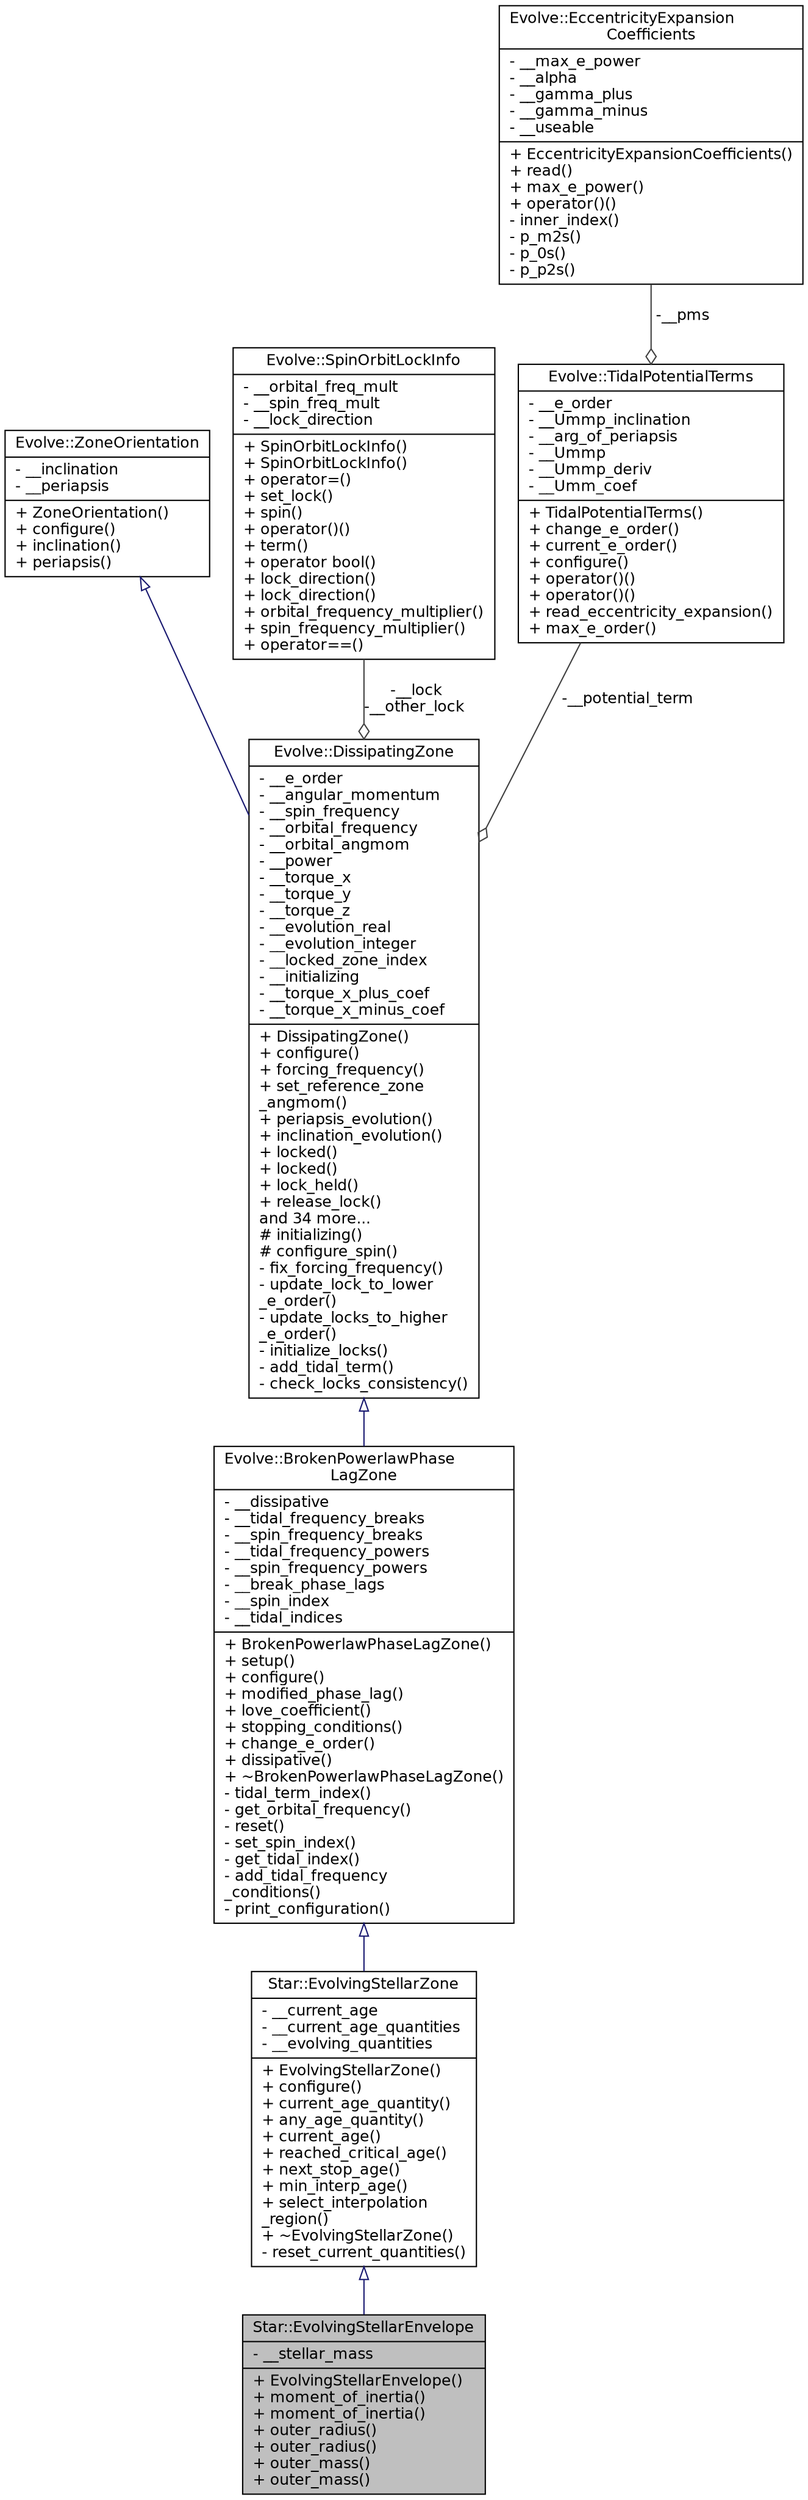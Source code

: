digraph "Star::EvolvingStellarEnvelope"
{
 // INTERACTIVE_SVG=YES
  edge [fontname="Helvetica",fontsize="12",labelfontname="Helvetica",labelfontsize="12"];
  node [fontname="Helvetica",fontsize="12",shape=record];
  Node5 [label="{Star::EvolvingStellarEnvelope\n|- __stellar_mass\l|+ EvolvingStellarEnvelope()\l+ moment_of_inertia()\l+ moment_of_inertia()\l+ outer_radius()\l+ outer_radius()\l+ outer_mass()\l+ outer_mass()\l}",height=0.2,width=0.4,color="black", fillcolor="grey75", style="filled", fontcolor="black"];
  Node6 -> Node5 [dir="back",color="midnightblue",fontsize="12",style="solid",arrowtail="onormal",fontname="Helvetica"];
  Node6 [label="{Star::EvolvingStellarZone\n|- __current_age\l- __current_age_quantities\l- __evolving_quantities\l|+ EvolvingStellarZone()\l+ configure()\l+ current_age_quantity()\l+ any_age_quantity()\l+ current_age()\l+ reached_critical_age()\l+ next_stop_age()\l+ min_interp_age()\l+ select_interpolation\l_region()\l+ ~EvolvingStellarZone()\l- reset_current_quantities()\l}",height=0.2,width=0.4,color="black", fillcolor="white", style="filled",URL="$classStar_1_1EvolvingStellarZone.html",tooltip="Base class for zones of low mass evolving stars. "];
  Node7 -> Node6 [dir="back",color="midnightblue",fontsize="12",style="solid",arrowtail="onormal",fontname="Helvetica"];
  Node7 [label="{Evolve::BrokenPowerlawPhase\lLagZone\n|- __dissipative\l- __tidal_frequency_breaks\l- __spin_frequency_breaks\l- __tidal_frequency_powers\l- __spin_frequency_powers\l- __break_phase_lags\l- __spin_index\l- __tidal_indices\l|+ BrokenPowerlawPhaseLagZone()\l+ setup()\l+ configure()\l+ modified_phase_lag()\l+ love_coefficient()\l+ stopping_conditions()\l+ change_e_order()\l+ dissipative()\l+ ~BrokenPowerlawPhaseLagZone()\l- tidal_term_index()\l- get_orbital_frequency()\l- reset()\l- set_spin_index()\l- get_tidal_index()\l- add_tidal_frequency\l_conditions()\l- print_configuration()\l}",height=0.2,width=0.4,color="black", fillcolor="white", style="filled",URL="$classEvolve_1_1BrokenPowerlawPhaseLagZone.html",tooltip="A DissipatingZone where the phase lag is described by a broken powerlaw. "];
  Node8 -> Node7 [dir="back",color="midnightblue",fontsize="12",style="solid",arrowtail="onormal",fontname="Helvetica"];
  Node8 [label="{Evolve::DissipatingZone\n|- __e_order\l- __angular_momentum\l- __spin_frequency\l- __orbital_frequency\l- __orbital_angmom\l- __power\l- __torque_x\l- __torque_y\l- __torque_z\l- __evolution_real\l- __evolution_integer\l- __locked_zone_index\l- __initializing\l- __torque_x_plus_coef\l- __torque_x_minus_coef\l|+ DissipatingZone()\l+ configure()\l+ forcing_frequency()\l+ set_reference_zone\l_angmom()\l+ periapsis_evolution()\l+ inclination_evolution()\l+ locked()\l+ locked()\l+ lock_held()\l+ release_lock()\land 34 more...\l# initializing()\l# configure_spin()\l- fix_forcing_frequency()\l- update_lock_to_lower\l_e_order()\l- update_locks_to_higher\l_e_order()\l- initialize_locks()\l- add_tidal_term()\l- check_locks_consistency()\l}",height=0.2,width=0.4,color="black", fillcolor="white", style="filled",URL="$classEvolve_1_1DissipatingZone.html",tooltip="A layer of a system body for which the tidal bulge is not exactly in phase with the tidal potential..."];
  Node9 -> Node8 [dir="back",color="midnightblue",fontsize="12",style="solid",arrowtail="onormal",fontname="Helvetica"];
  Node9 [label="{Evolve::ZoneOrientation\n|- __inclination\l- __periapsis\l|+ ZoneOrientation()\l+ configure()\l+ inclination()\l+ periapsis()\l}",height=0.2,width=0.4,color="black", fillcolor="white", style="filled",URL="$classEvolve_1_1ZoneOrientation.html"];
  Node10 -> Node8 [color="grey25",fontsize="12",style="solid",label=" -__lock\n-__other_lock" ,arrowhead="odiamond",fontname="Helvetica"];
  Node10 [label="{Evolve::SpinOrbitLockInfo\n|- __orbital_freq_mult\l- __spin_freq_mult\l- __lock_direction\l|+ SpinOrbitLockInfo()\l+ SpinOrbitLockInfo()\l+ operator=()\l+ set_lock()\l+ spin()\l+ operator()()\l+ term()\l+ operator bool()\l+ lock_direction()\l+ lock_direction()\l+ orbital_frequency_multiplier()\l+ spin_frequency_multiplier()\l+ operator==()\l}",height=0.2,width=0.4,color="black", fillcolor="white", style="filled",URL="$classEvolve_1_1SpinOrbitLockInfo.html",tooltip="Defines a lock between the spin of a dissipating body and the orbit. "];
  Node11 -> Node8 [color="grey25",fontsize="12",style="solid",label=" -__potential_term" ,arrowhead="odiamond",fontname="Helvetica"];
  Node11 [label="{Evolve::TidalPotentialTerms\n|- __e_order\l- __Ummp_inclination\l- __arg_of_periapsis\l- __Ummp\l- __Ummp_deriv\l- __Umm_coef\l|+ TidalPotentialTerms()\l+ change_e_order()\l+ current_e_order()\l+ configure()\l+ operator()()\l+ operator()()\l+ read_eccentricity_expansion()\l+ max_e_order()\l}",height=0.2,width=0.4,color="black", fillcolor="white", style="filled",URL="$classEvolve_1_1TidalPotentialTerms.html"];
  Node12 -> Node11 [color="grey25",fontsize="12",style="solid",label=" -__pms" ,arrowhead="odiamond",fontname="Helvetica"];
  Node12 [label="{Evolve::EccentricityExpansion\lCoefficients\n|- __max_e_power\l- __alpha\l- __gamma_plus\l- __gamma_minus\l- __useable\l|+ EccentricityExpansionCoefficients()\l+ read()\l+ max_e_power()\l+ operator()()\l- inner_index()\l- p_m2s()\l- p_0s()\l- p_p2s()\l}",height=0.2,width=0.4,color="black", fillcolor="white", style="filled",URL="$classEvolve_1_1EccentricityExpansionCoefficients.html",tooltip="A class which reads-in and provides a convenient interface to the  coefficients. "];
}
